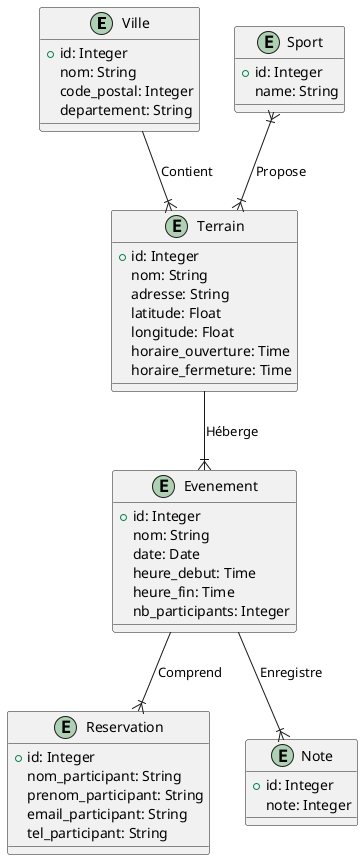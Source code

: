 @startuml

entity "Ville" {
  + id: Integer
  nom: String
  code_postal: Integer
  departement: String
}

entity "Terrain" {
  + id: Integer
  nom: String
  adresse: String
  latitude: Float
  longitude: Float
  horaire_ouverture: Time
  horaire_fermeture: Time
}

entity "Evenement" {
  + id: Integer
  nom: String
  date: Date
  heure_debut: Time
  heure_fin: Time
  nb_participants: Integer
}

entity "Sport" {
  + id: Integer
  name: String
}

entity "Reservation" {
  + id: Integer
  nom_participant: String
  prenom_participant: String
  email_participant: String
  tel_participant: String
}

entity "Note" {
  + id: Integer
  note: Integer
}

' entity "TerrainSportAssociation" {
'   + terrain_id: Integer
'   + sport_id: Integer
' }

Ville --|{ Terrain : "Contient"
Terrain --|{ Evenement : "Héberge"
Evenement --|{ Reservation : "Comprend"
Evenement --|{ Note : "Enregistre"
Sport }|--|{ Terrain : "Propose"


@enduml
